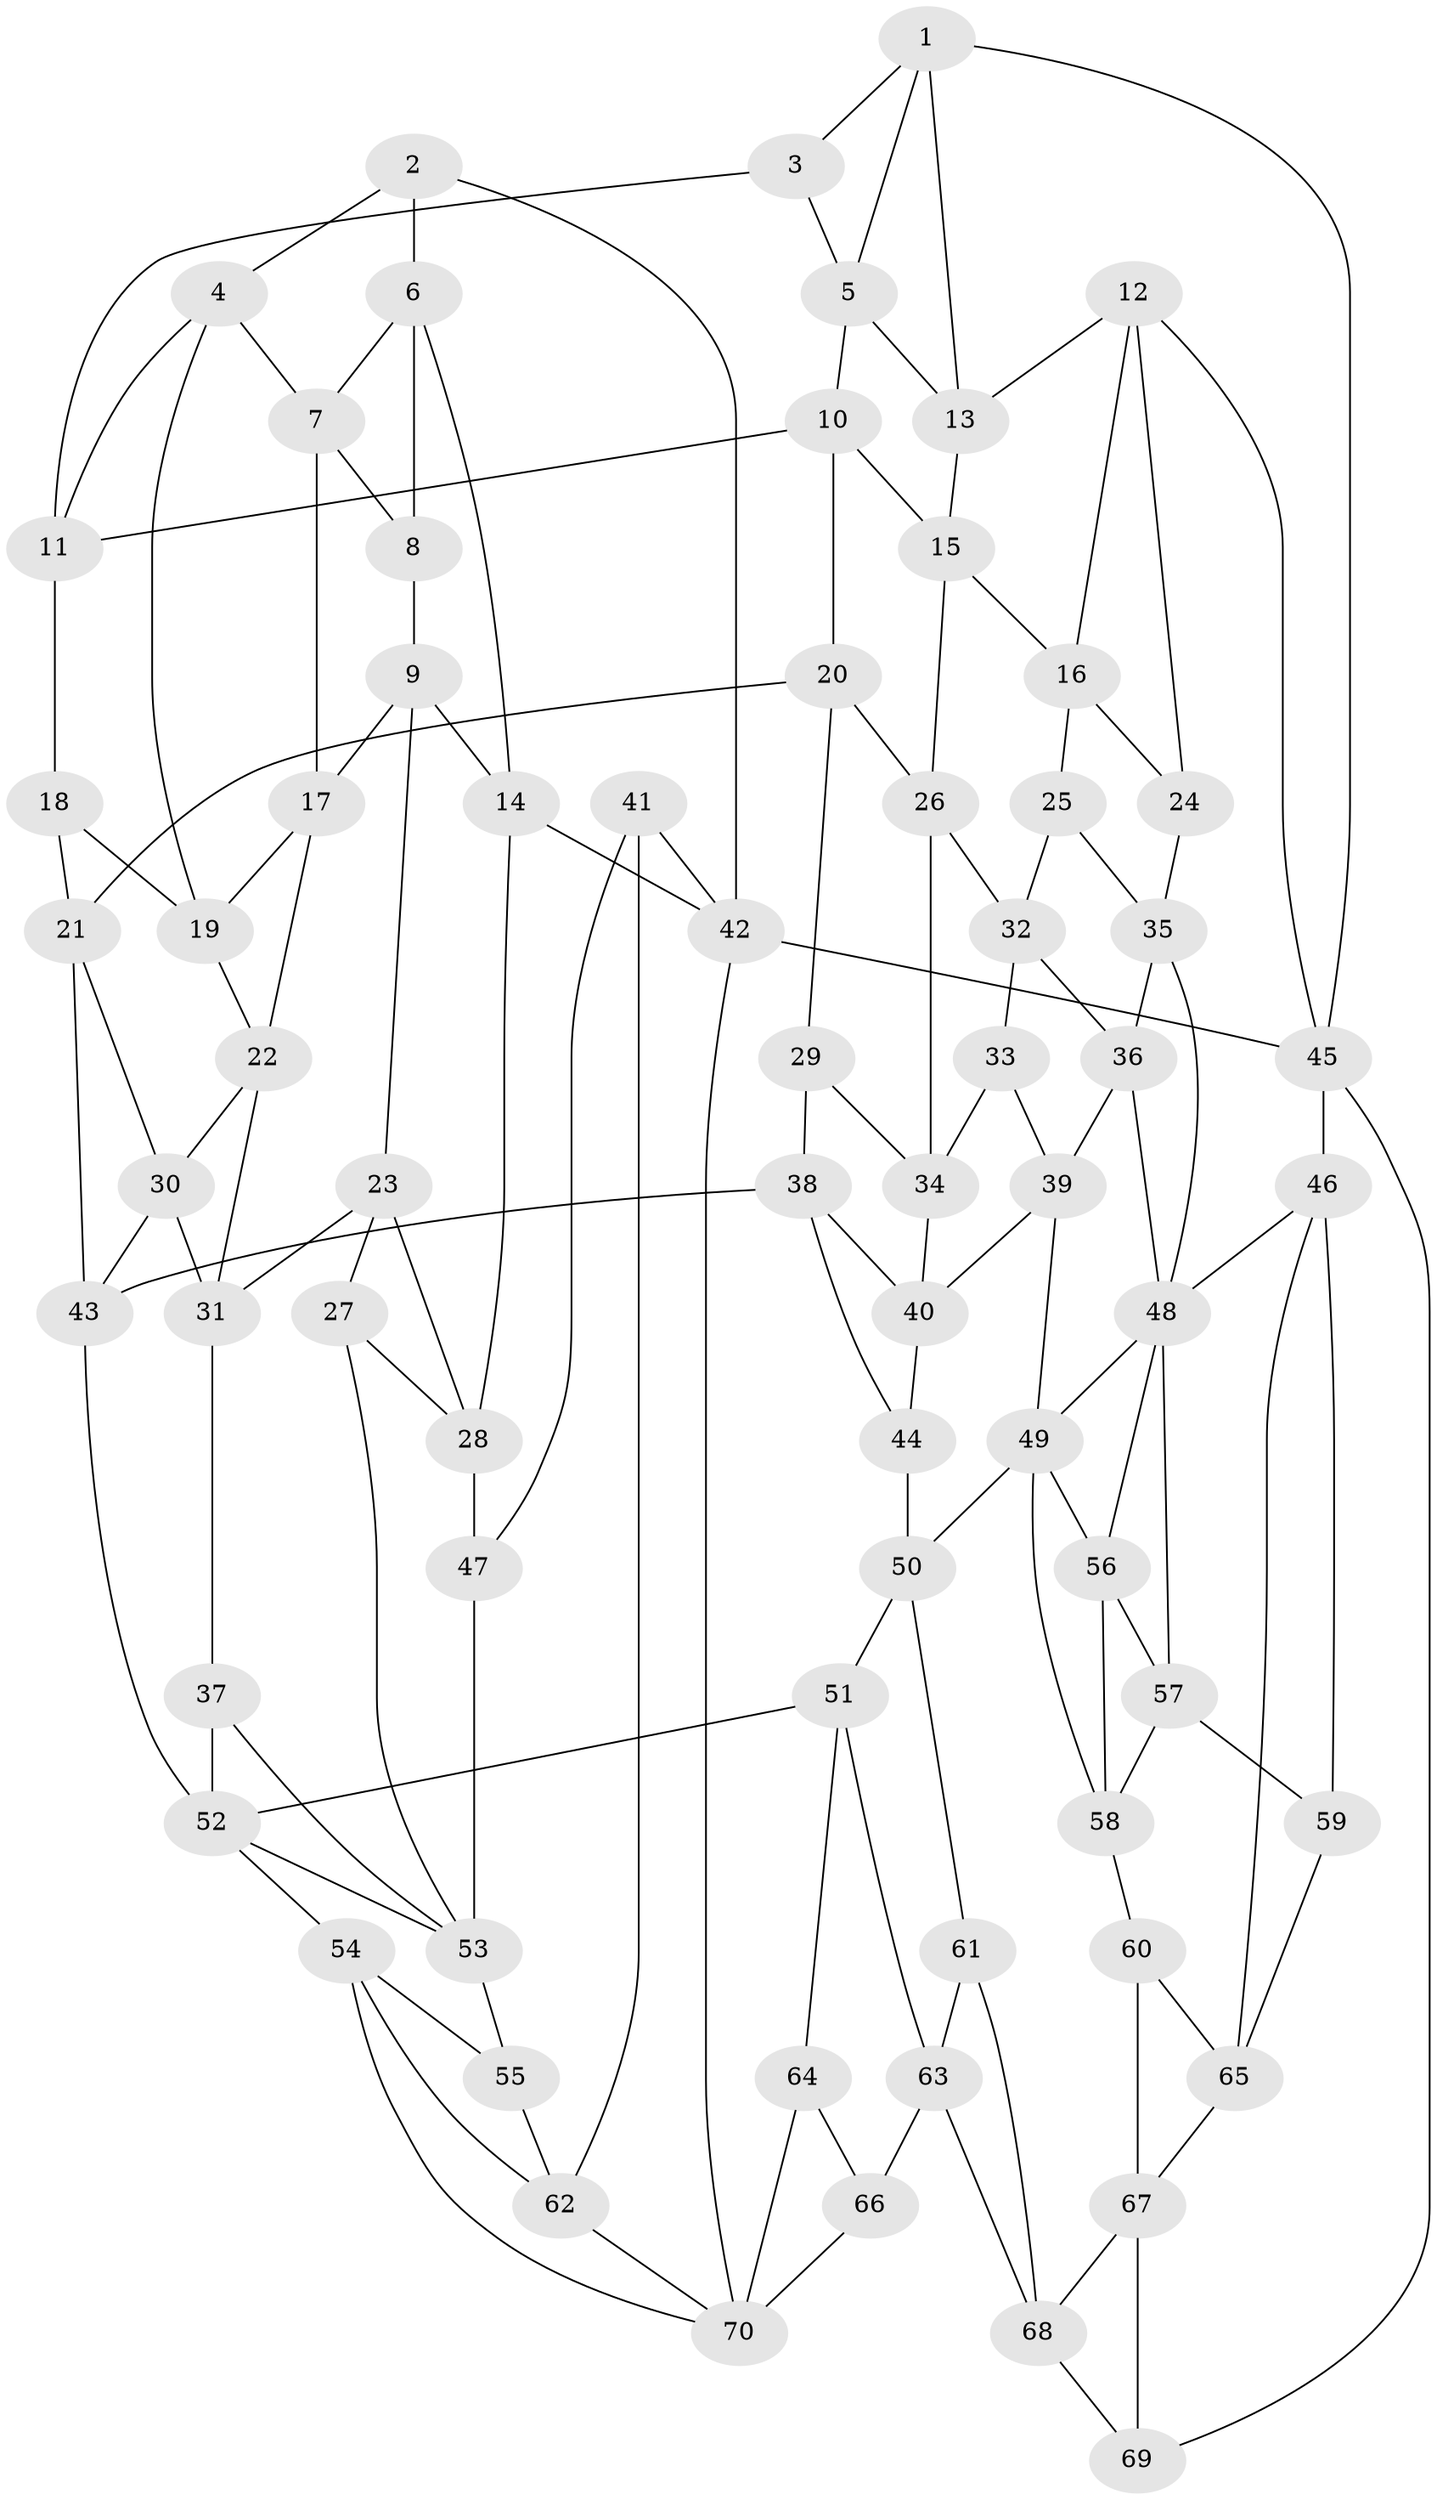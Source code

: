// original degree distribution, {3: 0.014285714285714285, 4: 0.2357142857142857, 6: 0.22142857142857142, 5: 0.5285714285714286}
// Generated by graph-tools (version 1.1) at 2025/51/03/09/25 03:51:02]
// undirected, 70 vertices, 134 edges
graph export_dot {
graph [start="1"]
  node [color=gray90,style=filled];
  1;
  2;
  3;
  4;
  5;
  6;
  7;
  8;
  9;
  10;
  11;
  12;
  13;
  14;
  15;
  16;
  17;
  18;
  19;
  20;
  21;
  22;
  23;
  24;
  25;
  26;
  27;
  28;
  29;
  30;
  31;
  32;
  33;
  34;
  35;
  36;
  37;
  38;
  39;
  40;
  41;
  42;
  43;
  44;
  45;
  46;
  47;
  48;
  49;
  50;
  51;
  52;
  53;
  54;
  55;
  56;
  57;
  58;
  59;
  60;
  61;
  62;
  63;
  64;
  65;
  66;
  67;
  68;
  69;
  70;
  1 -- 3 [weight=1.0];
  1 -- 5 [weight=1.0];
  1 -- 13 [weight=1.0];
  1 -- 45 [weight=1.0];
  2 -- 4 [weight=1.0];
  2 -- 6 [weight=1.0];
  2 -- 42 [weight=1.0];
  3 -- 5 [weight=1.0];
  3 -- 11 [weight=1.0];
  4 -- 7 [weight=1.0];
  4 -- 11 [weight=1.0];
  4 -- 19 [weight=1.0];
  5 -- 10 [weight=1.0];
  5 -- 13 [weight=1.0];
  6 -- 7 [weight=1.0];
  6 -- 8 [weight=1.0];
  6 -- 14 [weight=1.0];
  7 -- 8 [weight=1.0];
  7 -- 17 [weight=1.0];
  8 -- 9 [weight=1.0];
  9 -- 14 [weight=1.0];
  9 -- 17 [weight=1.0];
  9 -- 23 [weight=1.0];
  10 -- 11 [weight=1.0];
  10 -- 15 [weight=1.0];
  10 -- 20 [weight=1.0];
  11 -- 18 [weight=1.0];
  12 -- 13 [weight=1.0];
  12 -- 16 [weight=1.0];
  12 -- 24 [weight=1.0];
  12 -- 45 [weight=1.0];
  13 -- 15 [weight=1.0];
  14 -- 28 [weight=1.0];
  14 -- 42 [weight=1.0];
  15 -- 16 [weight=1.0];
  15 -- 26 [weight=1.0];
  16 -- 24 [weight=1.0];
  16 -- 25 [weight=1.0];
  17 -- 19 [weight=1.0];
  17 -- 22 [weight=1.0];
  18 -- 19 [weight=1.0];
  18 -- 21 [weight=1.0];
  19 -- 22 [weight=1.0];
  20 -- 21 [weight=1.0];
  20 -- 26 [weight=1.0];
  20 -- 29 [weight=1.0];
  21 -- 30 [weight=1.0];
  21 -- 43 [weight=1.0];
  22 -- 30 [weight=1.0];
  22 -- 31 [weight=1.0];
  23 -- 27 [weight=1.0];
  23 -- 28 [weight=1.0];
  23 -- 31 [weight=1.0];
  24 -- 35 [weight=1.0];
  25 -- 32 [weight=1.0];
  25 -- 35 [weight=1.0];
  26 -- 32 [weight=1.0];
  26 -- 34 [weight=1.0];
  27 -- 28 [weight=1.0];
  27 -- 53 [weight=1.0];
  28 -- 47 [weight=1.0];
  29 -- 34 [weight=1.0];
  29 -- 38 [weight=1.0];
  30 -- 31 [weight=1.0];
  30 -- 43 [weight=1.0];
  31 -- 37 [weight=1.0];
  32 -- 33 [weight=1.0];
  32 -- 36 [weight=1.0];
  33 -- 34 [weight=1.0];
  33 -- 39 [weight=1.0];
  34 -- 40 [weight=1.0];
  35 -- 36 [weight=1.0];
  35 -- 48 [weight=1.0];
  36 -- 39 [weight=1.0];
  36 -- 48 [weight=1.0];
  37 -- 52 [weight=1.0];
  37 -- 53 [weight=1.0];
  38 -- 40 [weight=1.0];
  38 -- 43 [weight=1.0];
  38 -- 44 [weight=1.0];
  39 -- 40 [weight=1.0];
  39 -- 49 [weight=1.0];
  40 -- 44 [weight=1.0];
  41 -- 42 [weight=1.0];
  41 -- 47 [weight=1.0];
  41 -- 62 [weight=1.0];
  42 -- 45 [weight=2.0];
  42 -- 70 [weight=1.0];
  43 -- 52 [weight=2.0];
  44 -- 50 [weight=1.0];
  45 -- 46 [weight=1.0];
  45 -- 69 [weight=1.0];
  46 -- 48 [weight=1.0];
  46 -- 59 [weight=1.0];
  46 -- 65 [weight=1.0];
  47 -- 53 [weight=2.0];
  48 -- 49 [weight=1.0];
  48 -- 56 [weight=1.0];
  48 -- 57 [weight=1.0];
  49 -- 50 [weight=2.0];
  49 -- 56 [weight=1.0];
  49 -- 58 [weight=1.0];
  50 -- 51 [weight=2.0];
  50 -- 61 [weight=1.0];
  51 -- 52 [weight=1.0];
  51 -- 63 [weight=1.0];
  51 -- 64 [weight=1.0];
  52 -- 53 [weight=1.0];
  52 -- 54 [weight=1.0];
  53 -- 55 [weight=1.0];
  54 -- 55 [weight=1.0];
  54 -- 62 [weight=1.0];
  54 -- 70 [weight=1.0];
  55 -- 62 [weight=1.0];
  56 -- 57 [weight=1.0];
  56 -- 58 [weight=1.0];
  57 -- 58 [weight=1.0];
  57 -- 59 [weight=1.0];
  58 -- 60 [weight=1.0];
  59 -- 65 [weight=1.0];
  60 -- 65 [weight=1.0];
  60 -- 67 [weight=1.0];
  61 -- 63 [weight=1.0];
  61 -- 68 [weight=1.0];
  62 -- 70 [weight=1.0];
  63 -- 66 [weight=1.0];
  63 -- 68 [weight=1.0];
  64 -- 66 [weight=1.0];
  64 -- 70 [weight=1.0];
  65 -- 67 [weight=1.0];
  66 -- 70 [weight=2.0];
  67 -- 68 [weight=1.0];
  67 -- 69 [weight=1.0];
  68 -- 69 [weight=1.0];
}
